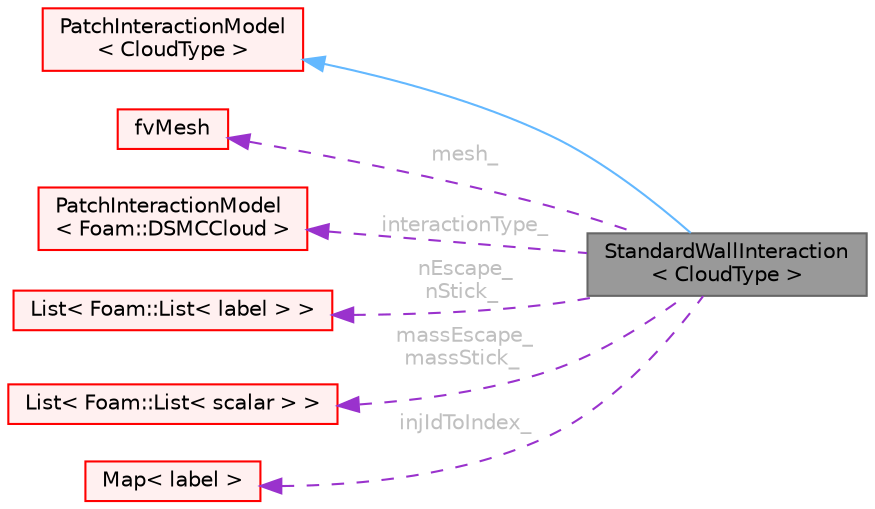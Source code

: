 digraph "StandardWallInteraction&lt; CloudType &gt;"
{
 // LATEX_PDF_SIZE
  bgcolor="transparent";
  edge [fontname=Helvetica,fontsize=10,labelfontname=Helvetica,labelfontsize=10];
  node [fontname=Helvetica,fontsize=10,shape=box,height=0.2,width=0.4];
  rankdir="LR";
  Node1 [id="Node000001",label="StandardWallInteraction\l\< CloudType \>",height=0.2,width=0.4,color="gray40", fillcolor="grey60", style="filled", fontcolor="black",tooltip="Wall interaction model."];
  Node2 -> Node1 [id="edge1_Node000001_Node000002",dir="back",color="steelblue1",style="solid",tooltip=" "];
  Node2 [id="Node000002",label="PatchInteractionModel\l\< CloudType \>",height=0.2,width=0.4,color="red", fillcolor="#FFF0F0", style="filled",URL="$classFoam_1_1PatchInteractionModel.html",tooltip="Templated patch interaction model class."];
  Node37 -> Node1 [id="edge2_Node000001_Node000037",dir="back",color="darkorchid3",style="dashed",tooltip=" ",label=" mesh_",fontcolor="grey" ];
  Node37 [id="Node000037",label="fvMesh",height=0.2,width=0.4,color="red", fillcolor="#FFF0F0", style="filled",URL="$classFoam_1_1fvMesh.html",tooltip="Mesh data needed to do the Finite Volume discretisation."];
  Node69 -> Node1 [id="edge3_Node000001_Node000069",dir="back",color="darkorchid3",style="dashed",tooltip=" ",label=" interactionType_",fontcolor="grey" ];
  Node69 [id="Node000069",label="PatchInteractionModel\l\< Foam::DSMCCloud \>",height=0.2,width=0.4,color="red", fillcolor="#FFF0F0", style="filled",URL="$classFoam_1_1PatchInteractionModel.html",tooltip=" "];
  Node72 -> Node1 [id="edge4_Node000001_Node000072",dir="back",color="darkorchid3",style="dashed",tooltip=" ",label=" nEscape_\nnStick_",fontcolor="grey" ];
  Node72 [id="Node000072",label="List\< Foam::List\< label \> \>",height=0.2,width=0.4,color="red", fillcolor="#FFF0F0", style="filled",URL="$classFoam_1_1List.html",tooltip=" "];
  Node74 -> Node1 [id="edge5_Node000001_Node000074",dir="back",color="darkorchid3",style="dashed",tooltip=" ",label=" massEscape_\nmassStick_",fontcolor="grey" ];
  Node74 [id="Node000074",label="List\< Foam::List\< scalar \> \>",height=0.2,width=0.4,color="red", fillcolor="#FFF0F0", style="filled",URL="$classFoam_1_1List.html",tooltip=" "];
  Node76 -> Node1 [id="edge6_Node000001_Node000076",dir="back",color="darkorchid3",style="dashed",tooltip=" ",label=" injIdToIndex_",fontcolor="grey" ];
  Node76 [id="Node000076",label="Map\< label \>",height=0.2,width=0.4,color="red", fillcolor="#FFF0F0", style="filled",URL="$classFoam_1_1Map.html",tooltip=" "];
}
